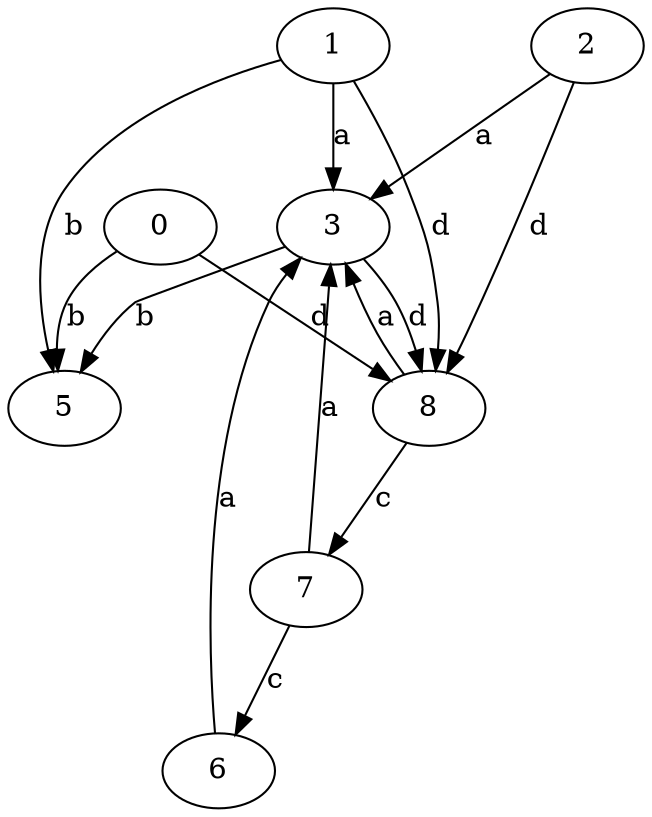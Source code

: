 strict digraph  {
2;
0;
3;
5;
6;
7;
1;
8;
2 -> 3  [label=a];
2 -> 8  [label=d];
0 -> 5  [label=b];
0 -> 8  [label=d];
3 -> 5  [label=b];
3 -> 8  [label=d];
6 -> 3  [label=a];
7 -> 3  [label=a];
7 -> 6  [label=c];
1 -> 3  [label=a];
1 -> 5  [label=b];
1 -> 8  [label=d];
8 -> 3  [label=a];
8 -> 7  [label=c];
}
